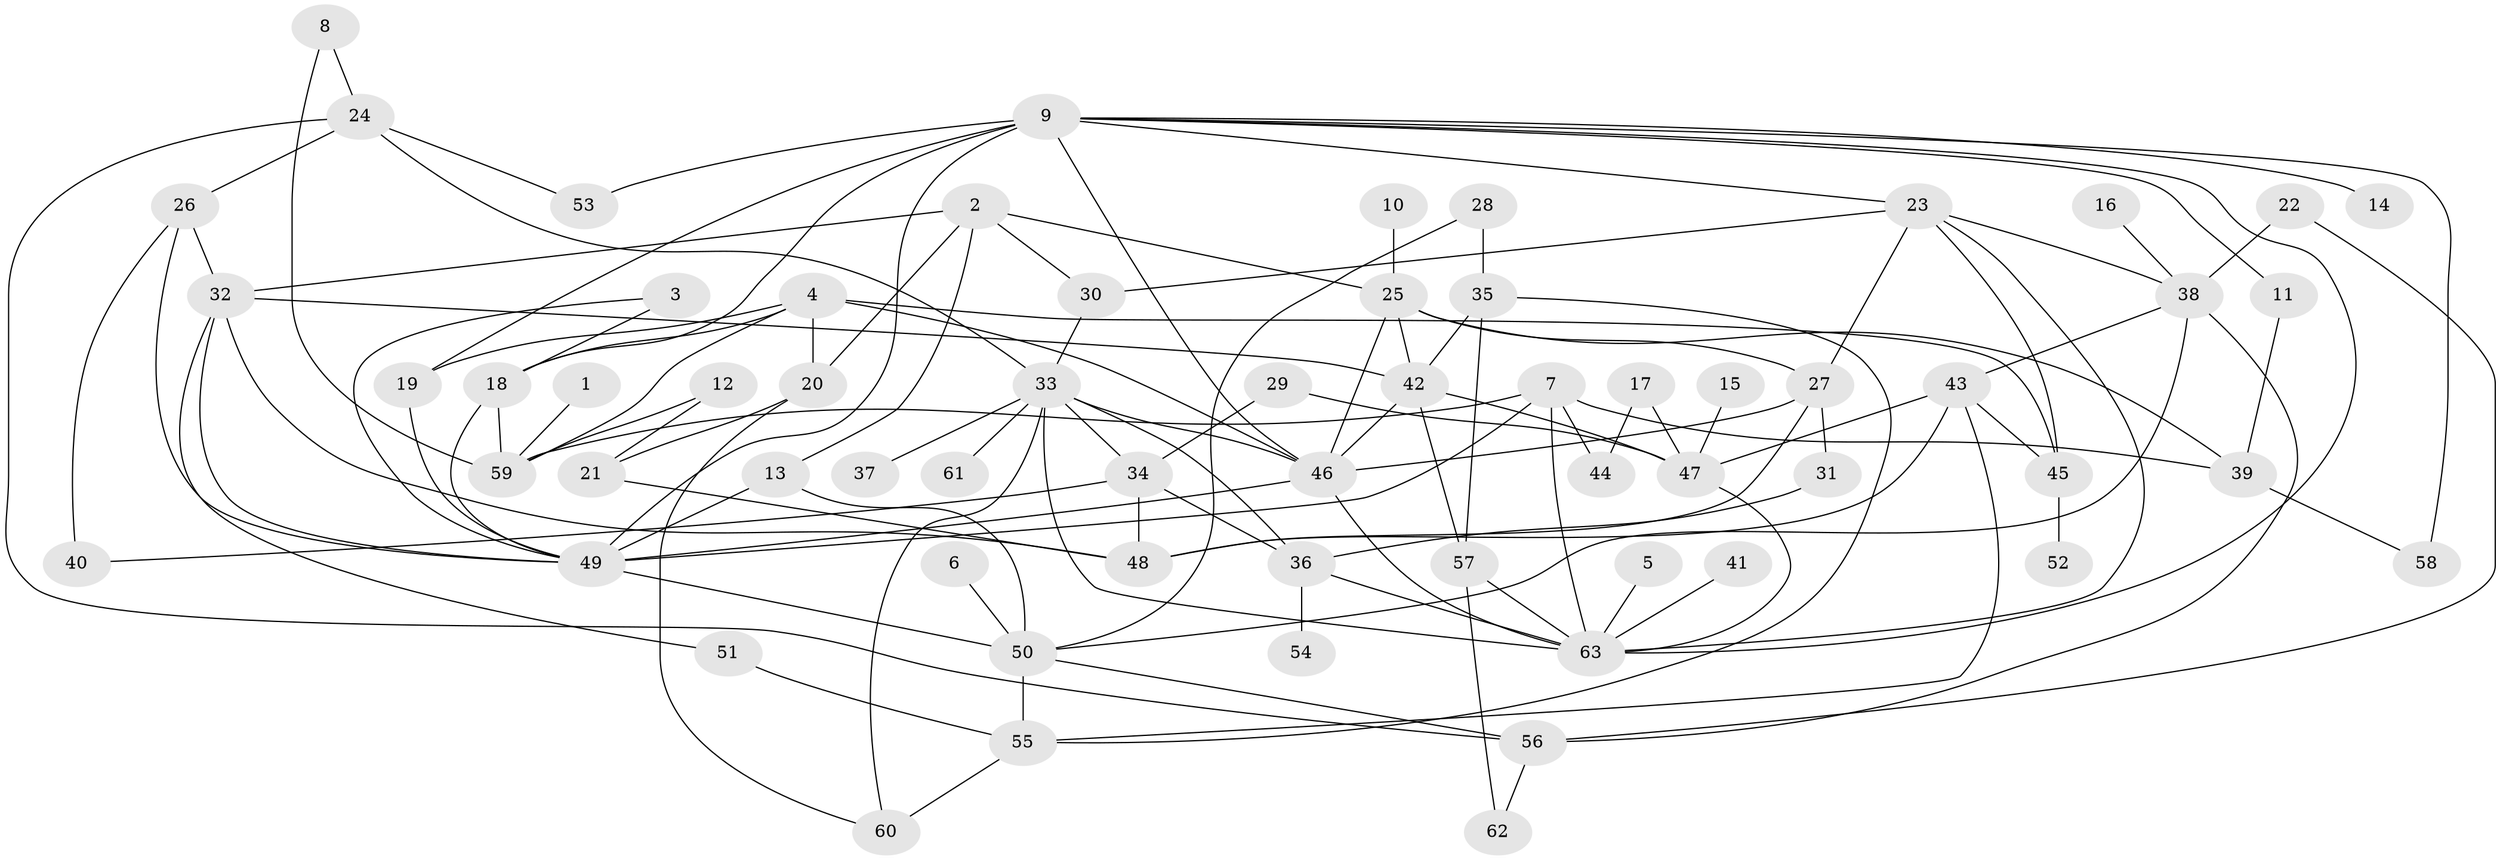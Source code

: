 // original degree distribution, {5: 0.07936507936507936, 9: 0.023809523809523808, 7: 0.015873015873015872, 1: 0.1746031746031746, 4: 0.1349206349206349, 3: 0.1984126984126984, 2: 0.3333333333333333, 8: 0.007936507936507936, 6: 0.031746031746031744}
// Generated by graph-tools (version 1.1) at 2025/49/03/09/25 03:49:26]
// undirected, 63 vertices, 119 edges
graph export_dot {
graph [start="1"]
  node [color=gray90,style=filled];
  1;
  2;
  3;
  4;
  5;
  6;
  7;
  8;
  9;
  10;
  11;
  12;
  13;
  14;
  15;
  16;
  17;
  18;
  19;
  20;
  21;
  22;
  23;
  24;
  25;
  26;
  27;
  28;
  29;
  30;
  31;
  32;
  33;
  34;
  35;
  36;
  37;
  38;
  39;
  40;
  41;
  42;
  43;
  44;
  45;
  46;
  47;
  48;
  49;
  50;
  51;
  52;
  53;
  54;
  55;
  56;
  57;
  58;
  59;
  60;
  61;
  62;
  63;
  1 -- 59 [weight=1.0];
  2 -- 13 [weight=1.0];
  2 -- 20 [weight=1.0];
  2 -- 25 [weight=1.0];
  2 -- 30 [weight=1.0];
  2 -- 32 [weight=1.0];
  3 -- 18 [weight=1.0];
  3 -- 49 [weight=1.0];
  4 -- 18 [weight=1.0];
  4 -- 19 [weight=1.0];
  4 -- 20 [weight=1.0];
  4 -- 45 [weight=1.0];
  4 -- 46 [weight=1.0];
  4 -- 59 [weight=1.0];
  5 -- 63 [weight=1.0];
  6 -- 50 [weight=1.0];
  7 -- 39 [weight=1.0];
  7 -- 44 [weight=1.0];
  7 -- 49 [weight=1.0];
  7 -- 59 [weight=1.0];
  7 -- 63 [weight=1.0];
  8 -- 24 [weight=1.0];
  8 -- 59 [weight=1.0];
  9 -- 11 [weight=1.0];
  9 -- 14 [weight=1.0];
  9 -- 18 [weight=1.0];
  9 -- 19 [weight=1.0];
  9 -- 23 [weight=1.0];
  9 -- 46 [weight=1.0];
  9 -- 49 [weight=3.0];
  9 -- 53 [weight=1.0];
  9 -- 58 [weight=1.0];
  9 -- 63 [weight=1.0];
  10 -- 25 [weight=1.0];
  11 -- 39 [weight=1.0];
  12 -- 21 [weight=1.0];
  12 -- 59 [weight=1.0];
  13 -- 49 [weight=1.0];
  13 -- 50 [weight=1.0];
  15 -- 47 [weight=1.0];
  16 -- 38 [weight=1.0];
  17 -- 44 [weight=1.0];
  17 -- 47 [weight=1.0];
  18 -- 49 [weight=1.0];
  18 -- 59 [weight=1.0];
  19 -- 49 [weight=1.0];
  20 -- 21 [weight=1.0];
  20 -- 60 [weight=1.0];
  21 -- 48 [weight=1.0];
  22 -- 38 [weight=1.0];
  22 -- 56 [weight=1.0];
  23 -- 27 [weight=1.0];
  23 -- 30 [weight=1.0];
  23 -- 38 [weight=1.0];
  23 -- 45 [weight=1.0];
  23 -- 63 [weight=1.0];
  24 -- 26 [weight=1.0];
  24 -- 33 [weight=1.0];
  24 -- 53 [weight=1.0];
  24 -- 56 [weight=1.0];
  25 -- 27 [weight=1.0];
  25 -- 39 [weight=1.0];
  25 -- 42 [weight=1.0];
  25 -- 46 [weight=1.0];
  26 -- 32 [weight=1.0];
  26 -- 40 [weight=1.0];
  26 -- 49 [weight=1.0];
  27 -- 31 [weight=1.0];
  27 -- 46 [weight=1.0];
  27 -- 48 [weight=1.0];
  28 -- 35 [weight=1.0];
  28 -- 50 [weight=1.0];
  29 -- 34 [weight=1.0];
  29 -- 47 [weight=1.0];
  30 -- 33 [weight=1.0];
  31 -- 36 [weight=1.0];
  32 -- 42 [weight=1.0];
  32 -- 48 [weight=1.0];
  32 -- 49 [weight=1.0];
  32 -- 51 [weight=1.0];
  33 -- 34 [weight=1.0];
  33 -- 36 [weight=1.0];
  33 -- 37 [weight=1.0];
  33 -- 46 [weight=1.0];
  33 -- 60 [weight=1.0];
  33 -- 61 [weight=1.0];
  33 -- 63 [weight=1.0];
  34 -- 36 [weight=1.0];
  34 -- 40 [weight=1.0];
  34 -- 48 [weight=1.0];
  35 -- 42 [weight=1.0];
  35 -- 55 [weight=1.0];
  35 -- 57 [weight=1.0];
  36 -- 54 [weight=1.0];
  36 -- 63 [weight=1.0];
  38 -- 43 [weight=1.0];
  38 -- 50 [weight=1.0];
  38 -- 56 [weight=1.0];
  39 -- 58 [weight=1.0];
  41 -- 63 [weight=1.0];
  42 -- 46 [weight=1.0];
  42 -- 47 [weight=1.0];
  42 -- 57 [weight=1.0];
  43 -- 45 [weight=1.0];
  43 -- 47 [weight=1.0];
  43 -- 48 [weight=1.0];
  43 -- 55 [weight=1.0];
  45 -- 52 [weight=1.0];
  46 -- 49 [weight=1.0];
  46 -- 63 [weight=1.0];
  47 -- 63 [weight=1.0];
  49 -- 50 [weight=2.0];
  50 -- 55 [weight=1.0];
  50 -- 56 [weight=1.0];
  51 -- 55 [weight=1.0];
  55 -- 60 [weight=1.0];
  56 -- 62 [weight=1.0];
  57 -- 62 [weight=1.0];
  57 -- 63 [weight=1.0];
}
